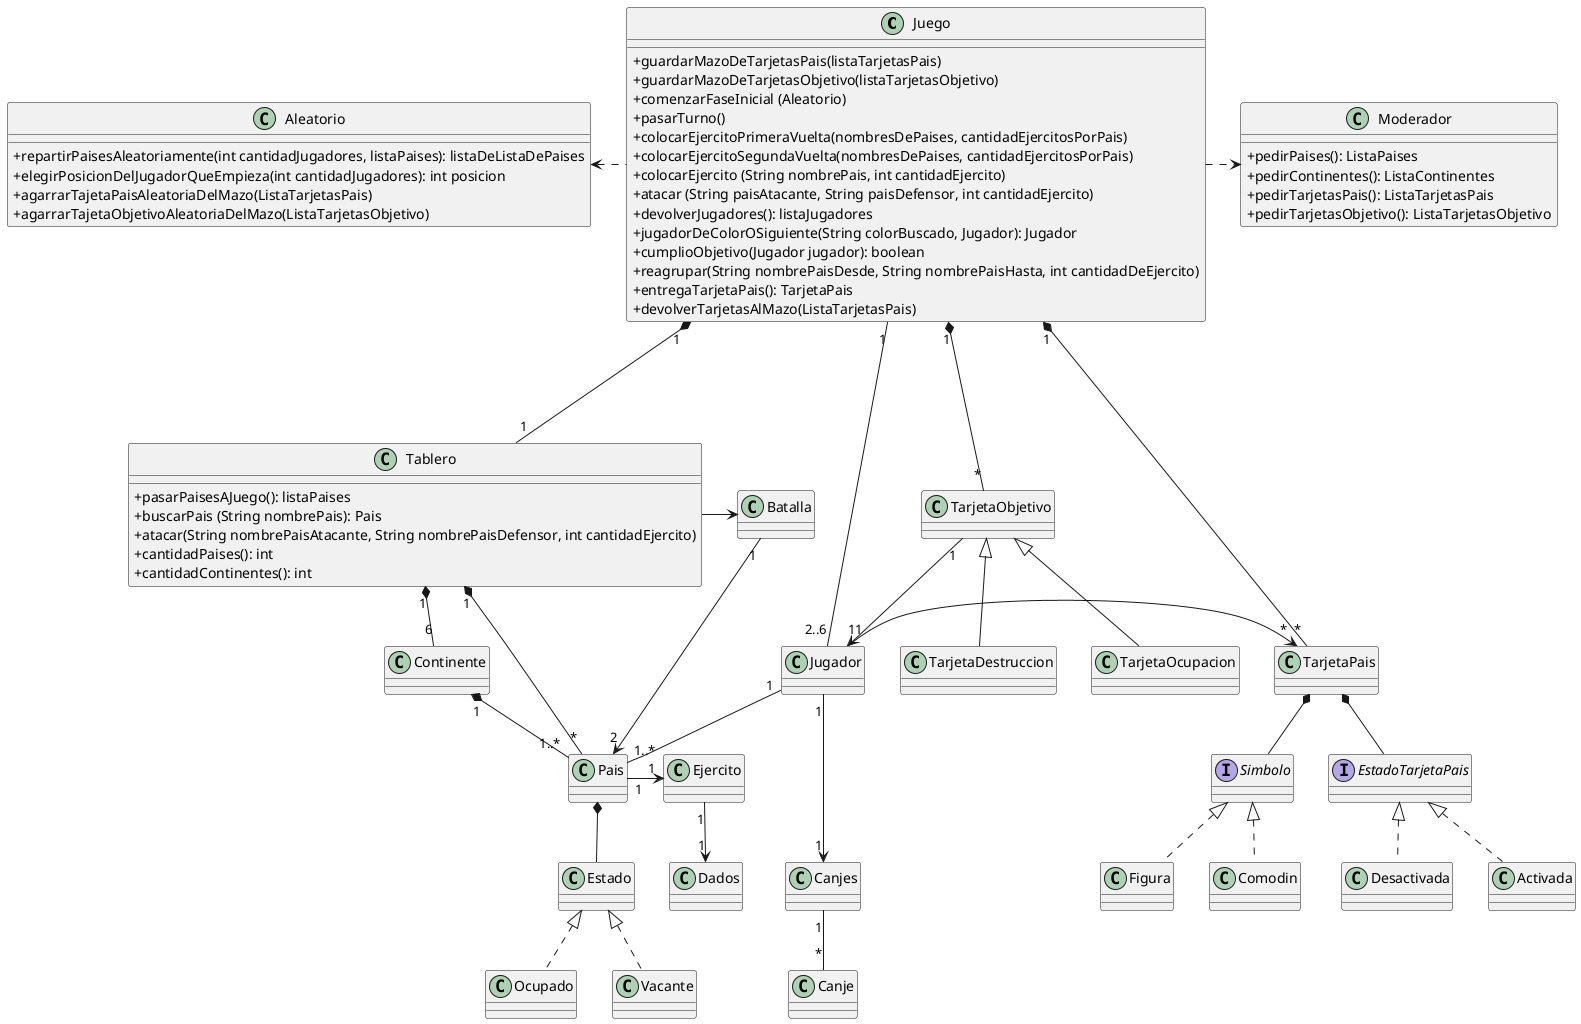 @startuml
Juego "1" *-- "1" Tablero
Juego "1" -- "2..6" Jugador
Juego "1" *-- "*" TarjetaPais
Juego "1" *--- "*" TarjetaObjetivo
Juego .> Moderador
Aleatorio <.Juego


Tablero "1" *-- "6" Continente
Tablero "1" *-- "*" Pais
Continente "1" *-- "1..*" Pais

Jugador "1" -- "1..*" Pais
Jugador "1" -> "*" TarjetaPais

Interface EstadoTarjetaPais
Interface Simbolo

TarjetaPais *-- EstadoTarjetaPais
EstadoTarjetaPais <|.. Activada
EstadoTarjetaPais <|.. Desactivada

TarjetaPais *-- Simbolo
Simbolo <|.. Comodin
Simbolo <|.. Figura


TarjetaObjetivo <|-- TarjetaDestruccion
TarjetaObjetivo <|-- TarjetaOcupacion

Ejercito "1" --> "1" "Dados"
Jugador "1" ---> "1" Canjes
Canjes "1" -- "*" Canje

Pais "1" -> "1" Ejercito
Tablero -> Batalla
Batalla "1" --> "2" Pais

Pais *-- Estado
Estado <|.. Vacante
Estado <|.. Ocupado

TarjetaObjetivo "1" --> "1" Jugador

skinparam classAttributeIconSize 0
class Moderador {
 +pedirPaises(): ListaPaises
 +pedirContinentes(): ListaContinentes
 +pedirTarjetasPais(): ListaTarjetasPais
 +pedirTarjetasObjetivo(): ListaTarjetasObjetivo
}

skinparam classAttributeIconSize 0
class Aleatorio {
 +repartirPaisesAleatoriamente(int cantidadJugadores, listaPaises): listaDeListaDePaises
 +elegirPosicionDelJugadorQueEmpieza(int cantidadJugadores): int posicion
 +agarrarTajetaPaisAleatoriaDelMazo(ListaTarjetasPais)
 +agarrarTajetaObjetivoAleatoriaDelMazo(ListaTarjetasObjetivo)
}


skinparam classAttributeIconSize 0
class Juego {
 +guardarMazoDeTarjetasPais(listaTarjetasPais)
 +guardarMazoDeTarjetasObjetivo(listaTarjetasObjetivo)
 +comenzarFaseInicial (Aleatorio)
 +pasarTurno()
 +colocarEjercitoPrimeraVuelta(nombresDePaises, cantidadEjercitosPorPais)
 +colocarEjercitoSegundaVuelta(nombresDePaises, cantidadEjercitosPorPais)
 +colocarEjercito (String nombrePais, int cantidadEjercito)
 +atacar (String paisAtacante, String paisDefensor, int cantidadEjercito)
 +devolverJugadores(): listaJugadores
 +jugadorDeColorOSiguiente(String colorBuscado, Jugador): Jugador
 +cumplioObjetivo(Jugador jugador): boolean
 +reagrupar(String nombrePaisDesde, String nombrePaisHasta, int cantidadDeEjercito)
 +entregaTarjetaPais(): TarjetaPais
 +devolverTarjetasAlMazo(ListaTarjetasPais)

}



skinparam classAttributeIconSize 0
class Tablero {
 +pasarPaisesAJuego(): listaPaises
 +buscarPais (String nombrePais): Pais
 +atacar(String nombrePaisAtacante, String nombrePaisDefensor, int cantidadEjercito)
 +cantidadPaises(): int
 +cantidadContinentes(): int
}




@enduml